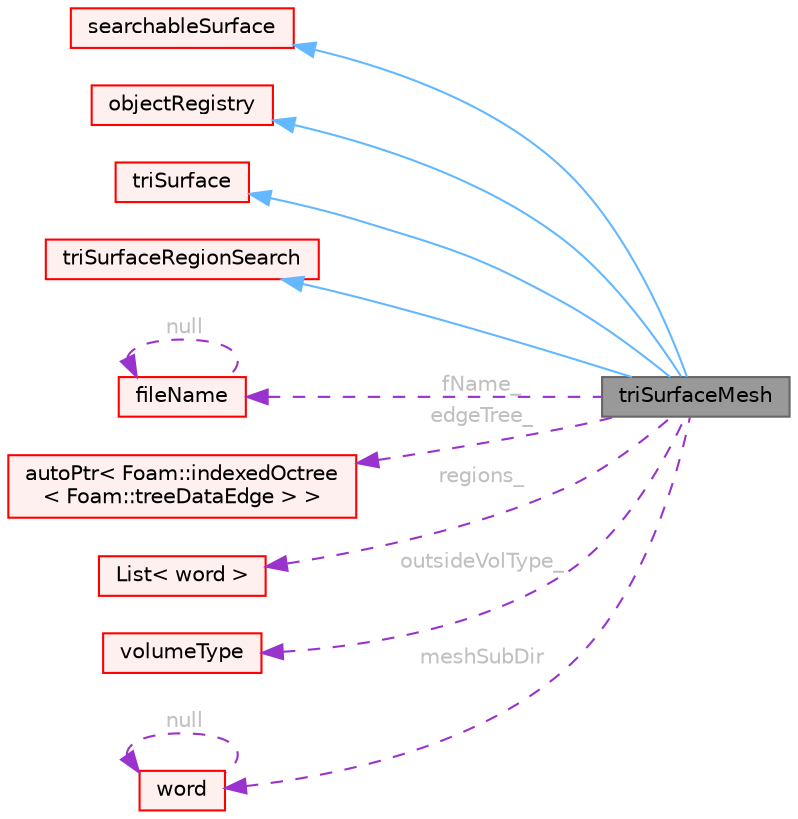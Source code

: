 digraph "triSurfaceMesh"
{
 // LATEX_PDF_SIZE
  bgcolor="transparent";
  edge [fontname=Helvetica,fontsize=10,labelfontname=Helvetica,labelfontsize=10];
  node [fontname=Helvetica,fontsize=10,shape=box,height=0.2,width=0.4];
  rankdir="LR";
  Node1 [id="Node000001",label="triSurfaceMesh",height=0.2,width=0.4,color="gray40", fillcolor="grey60", style="filled", fontcolor="black",tooltip="IOoject and searching on triSurface."];
  Node2 -> Node1 [id="edge1_Node000001_Node000002",dir="back",color="steelblue1",style="solid",tooltip=" "];
  Node2 [id="Node000002",label="searchableSurface",height=0.2,width=0.4,color="red", fillcolor="#FFF0F0", style="filled",URL="$classFoam_1_1searchableSurface.html",tooltip="Base class of (analytical or triangulated) surface. Encapsulates all the search routines...."];
  Node8 -> Node1 [id="edge2_Node000001_Node000008",dir="back",color="steelblue1",style="solid",tooltip=" "];
  Node8 [id="Node000008",label="objectRegistry",height=0.2,width=0.4,color="red", fillcolor="#FFF0F0", style="filled",URL="$classFoam_1_1objectRegistry.html",tooltip="Registry of regIOobjects."];
  Node12 -> Node1 [id="edge3_Node000001_Node000012",dir="back",color="steelblue1",style="solid",tooltip=" "];
  Node12 [id="Node000012",label="triSurface",height=0.2,width=0.4,color="red", fillcolor="#FFF0F0", style="filled",URL="$classFoam_1_1triSurface.html",tooltip="Triangulated surface description with patch information."];
  Node21 -> Node1 [id="edge4_Node000001_Node000021",dir="back",color="steelblue1",style="solid",tooltip=" "];
  Node21 [id="Node000021",label="triSurfaceRegionSearch",height=0.2,width=0.4,color="red", fillcolor="#FFF0F0", style="filled",URL="$classFoam_1_1triSurfaceRegionSearch.html",tooltip="Helper class to search on triSurface. Creates an octree for each region of the surface and only searc..."];
  Node23 -> Node1 [id="edge5_Node000001_Node000023",dir="back",color="darkorchid3",style="dashed",tooltip=" ",label=" fName_",fontcolor="grey" ];
  Node23 [id="Node000023",label="fileName",height=0.2,width=0.4,color="red", fillcolor="#FFF0F0", style="filled",URL="$classFoam_1_1fileName.html",tooltip="A class for handling file names."];
  Node23 -> Node23 [id="edge6_Node000023_Node000023",dir="back",color="darkorchid3",style="dashed",tooltip=" ",label=" null",fontcolor="grey" ];
  Node26 -> Node1 [id="edge7_Node000001_Node000026",dir="back",color="darkorchid3",style="dashed",tooltip=" ",label=" edgeTree_",fontcolor="grey" ];
  Node26 [id="Node000026",label="autoPtr\< Foam::indexedOctree\l\< Foam::treeDataEdge \> \>",height=0.2,width=0.4,color="red", fillcolor="#FFF0F0", style="filled",URL="$classFoam_1_1autoPtr.html",tooltip=" "];
  Node28 -> Node1 [id="edge8_Node000001_Node000028",dir="back",color="darkorchid3",style="dashed",tooltip=" ",label=" regions_",fontcolor="grey" ];
  Node28 [id="Node000028",label="List\< word \>",height=0.2,width=0.4,color="red", fillcolor="#FFF0F0", style="filled",URL="$classFoam_1_1List.html",tooltip=" "];
  Node30 -> Node1 [id="edge9_Node000001_Node000030",dir="back",color="darkorchid3",style="dashed",tooltip=" ",label=" outsideVolType_",fontcolor="grey" ];
  Node30 [id="Node000030",label="volumeType",height=0.2,width=0.4,color="red", fillcolor="#FFF0F0", style="filled",URL="$classFoam_1_1volumeType.html",tooltip="An enumeration wrapper for classification of a location as being inside/outside of a volume."];
  Node32 -> Node1 [id="edge10_Node000001_Node000032",dir="back",color="darkorchid3",style="dashed",tooltip=" ",label=" meshSubDir",fontcolor="grey" ];
  Node32 [id="Node000032",label="word",height=0.2,width=0.4,color="red", fillcolor="#FFF0F0", style="filled",URL="$classFoam_1_1word.html",tooltip="A class for handling words, derived from Foam::string."];
  Node32 -> Node32 [id="edge11_Node000032_Node000032",dir="back",color="darkorchid3",style="dashed",tooltip=" ",label=" null",fontcolor="grey" ];
}
